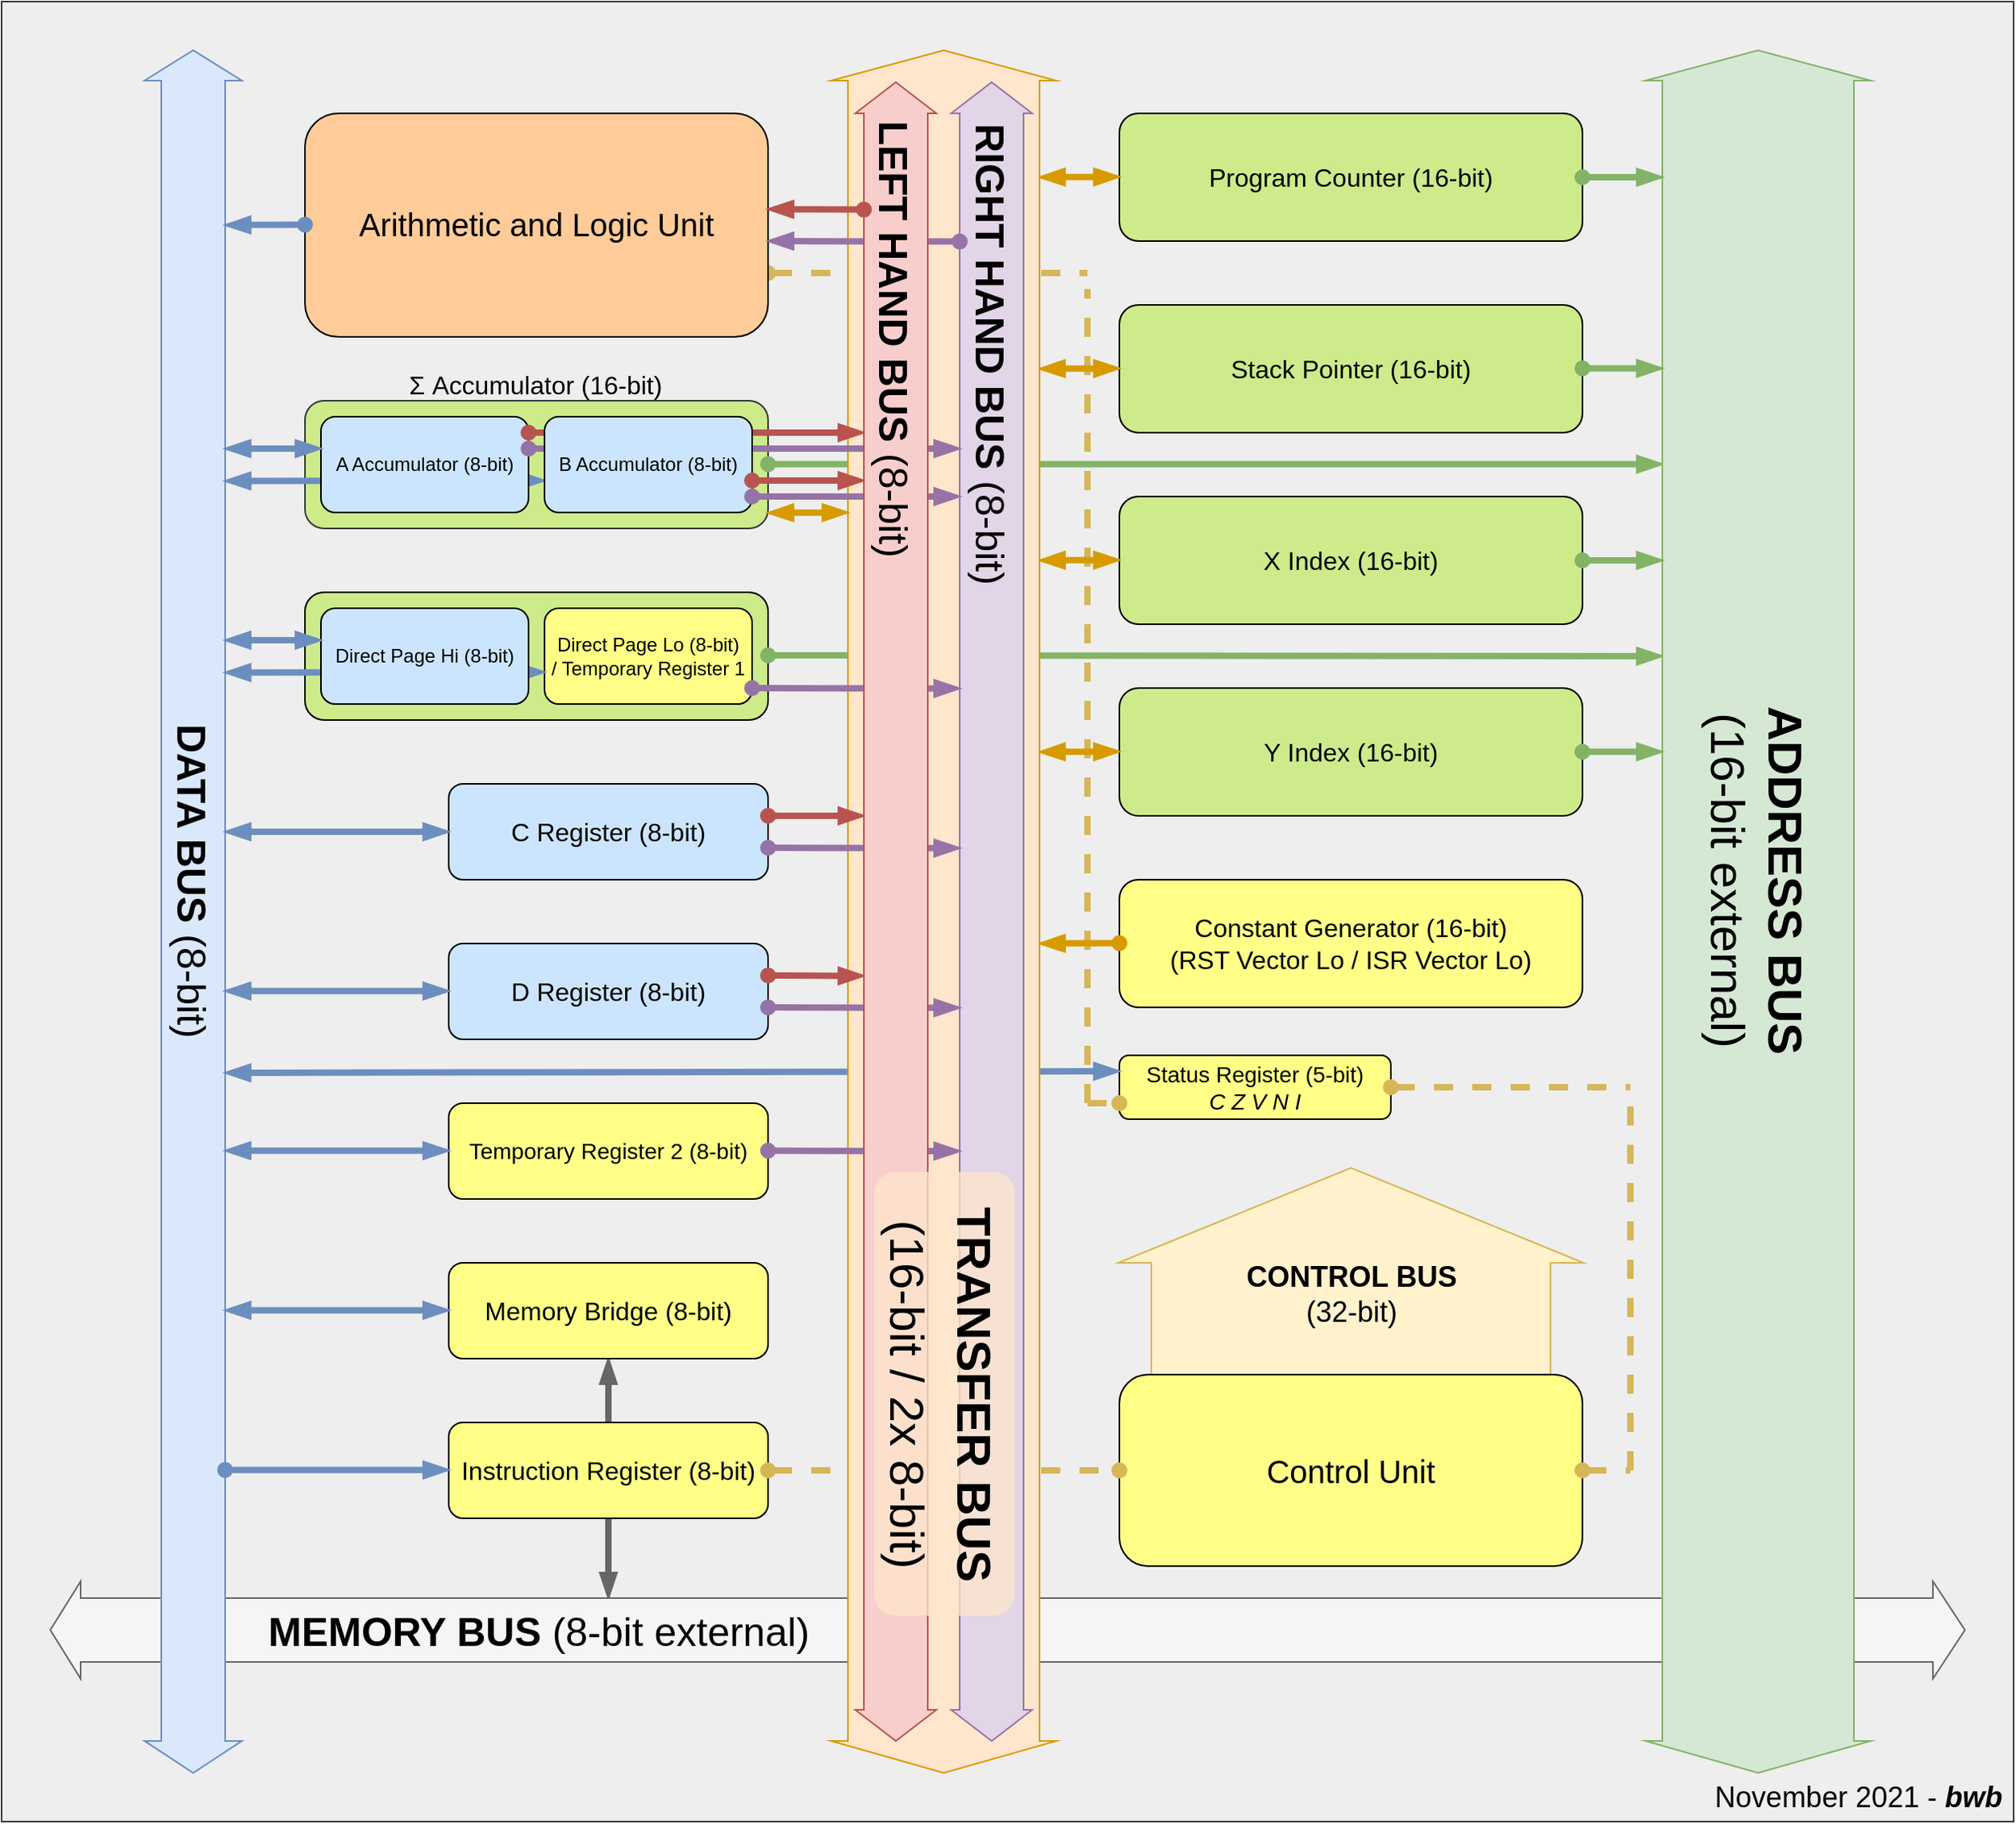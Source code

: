 <mxfile version="15.6.8" type="device"><diagram id="3xA0JzpZQKegS_Z6yGqN" name="Page-1"><mxGraphModel dx="788" dy="419" grid="1" gridSize="10" guides="1" tooltips="1" connect="1" arrows="1" fold="1" page="1" pageScale="1" pageWidth="850" pageHeight="1100" math="0" shadow="0"><root><mxCell id="0"/><mxCell id="1" parent="0"/><mxCell id="4fX0qxgM_e4yd1toY-z5-153" value="" style="rounded=0;whiteSpace=wrap;html=1;labelBackgroundColor=none;fontSize=20;strokeColor=#36393d;fillColor=#eeeeee;" vertex="1" parent="1"><mxGeometry width="1260" height="1140" as="geometry"/></mxCell><mxCell id="4fX0qxgM_e4yd1toY-z5-66" value="" style="shape=flexArrow;endArrow=classic;html=1;rounded=0;fontSize=25;fontColor=#000000;strokeColor=#d6b656;width=250;endSize=19.512;endWidth=40.465;fillColor=#fff2cc;" edge="1" parent="1"><mxGeometry x="700" y="800" width="50" height="50" as="geometry"><mxPoint x="845" y="860.5" as="sourcePoint"/><mxPoint x="845" y="730" as="targetPoint"/></mxGeometry></mxCell><mxCell id="4fX0qxgM_e4yd1toY-z5-68" value="&lt;div style=&quot;font-size: 18px;&quot;&gt;&lt;font style=&quot;font-size: 18px;&quot;&gt;&lt;b style=&quot;font-size: 18px;&quot;&gt;&lt;font style=&quot;font-size: 18px;&quot;&gt;CONTROL BUS&lt;/font&gt;&lt;/b&gt;&lt;/font&gt;&lt;/div&gt;&lt;div style=&quot;font-size: 18px;&quot;&gt;&lt;font style=&quot;font-size: 18px;&quot;&gt;(32-bit)&lt;br style=&quot;font-size: 18px;&quot;&gt;&lt;/font&gt;&lt;/div&gt;" style="edgeLabel;html=1;align=center;verticalAlign=middle;resizable=0;points=[];fontSize=18;fontColor=#000000;labelBackgroundColor=none;" vertex="1" connectable="0" parent="4fX0qxgM_e4yd1toY-z5-66"><mxGeometry relative="1" as="geometry"><mxPoint y="15" as="offset"/></mxGeometry></mxCell><mxCell id="4fX0qxgM_e4yd1toY-z5-42" value="&lt;font style=&quot;font-size: 20px&quot;&gt;Control Unit&lt;/font&gt;" style="rounded=1;whiteSpace=wrap;html=1;fillColor=#ffff88;strokeColor=#000000;" vertex="1" parent="1"><mxGeometry x="700" y="860" width="290" height="120" as="geometry"/></mxCell><mxCell id="4fX0qxgM_e4yd1toY-z5-121" value="" style="endArrow=blockThin;html=1;rounded=1;fontSize=25;fontColor=#000000;strokeColor=#666666;strokeWidth=4;jumpSize=7;endFill=1;startArrow=blockThin;startFill=1;fillColor=#f5f5f5;" edge="1" parent="1"><mxGeometry width="50" height="50" relative="1" as="geometry"><mxPoint x="380" y="850" as="sourcePoint"/><mxPoint x="380" y="1000" as="targetPoint"/></mxGeometry></mxCell><mxCell id="4fX0qxgM_e4yd1toY-z5-37" value="&lt;font style=&quot;font-size: 16px&quot;&gt;Instruction Register (8-bit)&lt;br&gt;&lt;/font&gt;" style="rounded=1;whiteSpace=wrap;html=1;fillColor=#ffff88;strokeColor=#000000;" vertex="1" parent="1"><mxGeometry x="280" y="890" width="200" height="60" as="geometry"/></mxCell><mxCell id="4fX0qxgM_e4yd1toY-z5-24" value="" style="rounded=1;whiteSpace=wrap;html=1;fillColor=#cdeb8b;strokeColor=#36393d;" vertex="1" parent="1"><mxGeometry x="190" y="250" width="290" height="80" as="geometry"/></mxCell><mxCell id="4fX0qxgM_e4yd1toY-z5-151" value="" style="endArrow=blockThin;html=1;rounded=1;fontSize=25;fontColor=#000000;strokeColor=#82b366;fillColor=#d5e8d4;endFill=1;strokeWidth=4;startArrow=oval;startFill=1;" edge="1" parent="1"><mxGeometry width="50" height="50" relative="1" as="geometry"><mxPoint x="480" y="289.71" as="sourcePoint"/><mxPoint x="1040" y="289.71" as="targetPoint"/></mxGeometry></mxCell><mxCell id="4fX0qxgM_e4yd1toY-z5-147" value="" style="endArrow=none;dashed=1;html=1;rounded=1;fontSize=25;fontColor=#000000;strokeColor=#d6b656;strokeWidth=4;jumpSize=7;fillColor=#fff2cc;startArrow=oval;startFill=1;" edge="1" parent="1"><mxGeometry width="50" height="50" relative="1" as="geometry"><mxPoint x="480" y="170" as="sourcePoint"/><mxPoint x="680" y="170" as="targetPoint"/></mxGeometry></mxCell><mxCell id="4fX0qxgM_e4yd1toY-z5-146" value="" style="endArrow=none;dashed=1;html=1;rounded=1;fontSize=25;fontColor=#000000;strokeColor=#d6b656;strokeWidth=4;jumpSize=7;fillColor=#fff2cc;" edge="1" parent="1"><mxGeometry width="50" height="50" relative="1" as="geometry"><mxPoint x="680" y="690" as="sourcePoint"/><mxPoint x="680" y="180" as="targetPoint"/></mxGeometry></mxCell><mxCell id="4fX0qxgM_e4yd1toY-z5-29" value="" style="rounded=1;whiteSpace=wrap;html=1;fillColor=#cdeb8b;strokeColor=#000000;" vertex="1" parent="1"><mxGeometry x="190" y="370" width="290" height="80" as="geometry"/></mxCell><mxCell id="4fX0qxgM_e4yd1toY-z5-129" value="" style="endArrow=oval;dashed=1;html=1;rounded=1;fontSize=25;fontColor=#000000;strokeColor=#d6b656;strokeWidth=4;jumpSize=7;fillColor=#fff2cc;startArrow=oval;startFill=1;endFill=1;" edge="1" parent="1"><mxGeometry width="50" height="50" relative="1" as="geometry"><mxPoint x="480" y="920" as="sourcePoint"/><mxPoint x="700" y="920" as="targetPoint"/></mxGeometry></mxCell><mxCell id="4fX0qxgM_e4yd1toY-z5-105" value="" style="endArrow=blockThin;html=1;rounded=1;fontSize=25;fontColor=#000000;strokeColor=#82b366;fillColor=#d5e8d4;endFill=1;strokeWidth=4;startArrow=oval;startFill=1;" edge="1" parent="1"><mxGeometry width="50" height="50" relative="1" as="geometry"><mxPoint x="480" y="409.5" as="sourcePoint"/><mxPoint x="1040" y="410" as="targetPoint"/></mxGeometry></mxCell><mxCell id="4fX0qxgM_e4yd1toY-z5-44" value="" style="shape=flexArrow;endArrow=classic;startArrow=classic;html=1;rounded=0;width=40;startSize=6.344;fillColor=#f5f5f5;strokeColor=#666666;" edge="1" parent="1"><mxGeometry width="100" height="100" relative="1" as="geometry"><mxPoint x="1230" y="1020" as="sourcePoint"/><mxPoint x="30" y="1020" as="targetPoint"/></mxGeometry></mxCell><mxCell id="4fX0qxgM_e4yd1toY-z5-65" value="&lt;b&gt;MEMORY BUS&lt;/b&gt; (8-bit external)" style="edgeLabel;html=1;align=center;verticalAlign=middle;resizable=0;points=[];fontSize=25;fontColor=#000000;labelBackgroundColor=none;" vertex="1" connectable="0" parent="4fX0qxgM_e4yd1toY-z5-44"><mxGeometry x="0.566" y="6" relative="1" as="geometry"><mxPoint x="45" y="-6" as="offset"/></mxGeometry></mxCell><mxCell id="4fX0qxgM_e4yd1toY-z5-10" value="Constant Generator (16-bit)&lt;br style=&quot;font-size: 16px;&quot;&gt;&lt;div style=&quot;font-size: 16px;&quot;&gt;&lt;font style=&quot;font-size: 16px;&quot;&gt;(RST Vector Lo / ISR Vector Lo)&lt;br style=&quot;font-size: 16px;&quot;&gt;&lt;/font&gt;&lt;/div&gt;" style="rounded=1;whiteSpace=wrap;html=1;fillColor=#ffff88;strokeColor=#000000;fontSize=16;" vertex="1" parent="1"><mxGeometry x="700" y="550" width="290" height="80" as="geometry"/></mxCell><mxCell id="4fX0qxgM_e4yd1toY-z5-12" value="" style="shape=flexArrow;endArrow=classic;startArrow=classic;html=1;rounded=0;width=120;startSize=6.344;fillColor=#d5e8d4;strokeColor=#82b366;" edge="1" parent="1"><mxGeometry width="100" height="100" relative="1" as="geometry"><mxPoint x="1100" y="1110" as="sourcePoint"/><mxPoint x="1100" y="30" as="targetPoint"/></mxGeometry></mxCell><mxCell id="4fX0qxgM_e4yd1toY-z5-61" value="&lt;div style=&quot;font-size: 30px&quot;&gt;&lt;font style=&quot;font-size: 30px&quot;&gt;&lt;span&gt;&lt;font style=&quot;font-size: 30px&quot;&gt;&lt;b&gt;ADDRESS BUS&lt;/b&gt;&lt;/font&gt;&lt;/span&gt;&lt;/font&gt;&lt;/div&gt;&lt;div style=&quot;font-size: 30px&quot;&gt;&lt;font style=&quot;font-size: 30px&quot;&gt;&lt;span&gt;&lt;font style=&quot;font-size: 30px&quot;&gt;(16-bit external)&lt;/font&gt;&lt;/span&gt;&lt;/font&gt;&lt;/div&gt;&lt;div style=&quot;font-size: 30px&quot;&gt;&lt;font style=&quot;font-size: 30px&quot;&gt;&lt;span&gt;&lt;/span&gt;&lt;/font&gt;&lt;/div&gt;" style="edgeLabel;html=1;align=center;verticalAlign=middle;resizable=0;points=[];fontSize=12;rotation=90;labelBackgroundColor=none;" vertex="1" connectable="0" parent="4fX0qxgM_e4yd1toY-z5-12"><mxGeometry x="0.234" relative="1" as="geometry"><mxPoint y="106" as="offset"/></mxGeometry></mxCell><mxCell id="4fX0qxgM_e4yd1toY-z5-34" value="&lt;font style=&quot;font-size: 16px&quot;&gt;C Register (8-bit)&lt;/font&gt;" style="rounded=1;whiteSpace=wrap;html=1;fillColor=#cce5ff;strokeColor=#000000;" vertex="1" parent="1"><mxGeometry x="280" y="490" width="200" height="60" as="geometry"/></mxCell><mxCell id="4fX0qxgM_e4yd1toY-z5-35" value="&lt;font style=&quot;font-size: 16px&quot;&gt;D Register (8-bit)&lt;/font&gt;" style="rounded=1;whiteSpace=wrap;html=1;fillColor=#cce5ff;strokeColor=#000000;" vertex="1" parent="1"><mxGeometry x="280" y="590" width="200" height="60" as="geometry"/></mxCell><mxCell id="4fX0qxgM_e4yd1toY-z5-36" value="&lt;font style=&quot;font-size: 14px;&quot;&gt;Temporary Register 2 (8-bit)&lt;/font&gt;" style="rounded=1;whiteSpace=wrap;html=1;fillColor=#ffff88;strokeColor=#000000;fontSize=14;" vertex="1" parent="1"><mxGeometry x="280" y="690" width="200" height="60" as="geometry"/></mxCell><mxCell id="4fX0qxgM_e4yd1toY-z5-38" value="&lt;font style=&quot;font-size: 16px&quot;&gt;Memory Bridge (8-bit)&lt;/font&gt;" style="rounded=1;whiteSpace=wrap;html=1;fillColor=#ffff88;strokeColor=#000000;" vertex="1" parent="1"><mxGeometry x="280" y="790" width="200" height="60" as="geometry"/></mxCell><mxCell id="4fX0qxgM_e4yd1toY-z5-39" value="&lt;font style=&quot;font-size: 20px&quot;&gt;Arithmetic and Logic Unit&lt;br&gt;&lt;/font&gt;" style="rounded=1;whiteSpace=wrap;html=1;fillColor=#ffcc99;strokeColor=#000000;fontSize=18;" vertex="1" parent="1"><mxGeometry x="190" y="70" width="290" height="140" as="geometry"/></mxCell><mxCell id="4fX0qxgM_e4yd1toY-z5-43" value="" style="shape=flexArrow;endArrow=classic;startArrow=classic;html=1;rounded=0;width=40;startSize=6.344;fillColor=#dae8fc;strokeColor=#6c8ebf;" edge="1" parent="1"><mxGeometry width="100" height="100" relative="1" as="geometry"><mxPoint x="120" y="1110" as="sourcePoint"/><mxPoint x="120" y="30" as="targetPoint"/></mxGeometry></mxCell><mxCell id="4fX0qxgM_e4yd1toY-z5-64" value="&lt;b&gt;DATA BUS&lt;/b&gt; (8-bit)" style="edgeLabel;html=1;align=center;verticalAlign=middle;resizable=0;points=[];fontSize=25;fontColor=#000000;labelBackgroundColor=none;rotation=90;" vertex="1" connectable="0" parent="4fX0qxgM_e4yd1toY-z5-43"><mxGeometry x="-0.13" relative="1" as="geometry"><mxPoint y="-90" as="offset"/></mxGeometry></mxCell><mxCell id="4fX0qxgM_e4yd1toY-z5-50" value="&lt;div style=&quot;font-size: 14px;&quot;&gt;Status Register (5-bit)&lt;/div&gt;&lt;div style=&quot;font-size: 14px;&quot;&gt;&lt;i style=&quot;font-size: 14px;&quot;&gt;C Z V N I&lt;/i&gt;&lt;br style=&quot;font-size: 14px;&quot;&gt;&lt;/div&gt;" style="rounded=1;whiteSpace=wrap;html=1;fillColor=#ffff88;strokeColor=#000000;fontSize=14;" vertex="1" parent="1"><mxGeometry x="700" y="660" width="170" height="40" as="geometry"/></mxCell><mxCell id="4fX0qxgM_e4yd1toY-z5-52" value="&lt;font style=&quot;font-size: 16px&quot;&gt;&lt;span&gt;Σ Accumulator (16-bit)&lt;br&gt;&lt;/span&gt;&lt;/font&gt;" style="text;html=1;strokeColor=none;fillColor=none;align=center;verticalAlign=middle;whiteSpace=wrap;rounded=0;fontSize=10;" vertex="1" parent="1"><mxGeometry x="250.31" y="230" width="169.37" height="20" as="geometry"/></mxCell><mxCell id="4fX0qxgM_e4yd1toY-z5-2" value="&lt;font style=&quot;font-size: 16px;&quot;&gt;Program Counter (16-bit)&lt;/font&gt;" style="rounded=1;whiteSpace=wrap;html=1;fillColor=#cdeb8b;strokeColor=#000000;fontSize=16;" vertex="1" parent="1"><mxGeometry x="700" y="70" width="290" height="80" as="geometry"/></mxCell><mxCell id="4fX0qxgM_e4yd1toY-z5-5" value="&lt;font style=&quot;font-size: 16px;&quot;&gt;Stack Pointer (16-bit)&lt;/font&gt;" style="rounded=1;whiteSpace=wrap;html=1;fillColor=#cdeb8b;strokeColor=#000000;fontSize=16;" vertex="1" parent="1"><mxGeometry x="700" y="190" width="290" height="80" as="geometry"/></mxCell><mxCell id="4fX0qxgM_e4yd1toY-z5-3" value="&lt;font style=&quot;font-size: 16px;&quot;&gt;X Index (16-bit)&lt;/font&gt;" style="rounded=1;whiteSpace=wrap;html=1;fillColor=#cdeb8b;strokeColor=#000000;fontSize=16;" vertex="1" parent="1"><mxGeometry x="700" y="310" width="290" height="80" as="geometry"/></mxCell><mxCell id="4fX0qxgM_e4yd1toY-z5-4" value="&lt;font style=&quot;font-size: 16px;&quot;&gt;Y Index (16-bit)&lt;/font&gt;" style="rounded=1;whiteSpace=wrap;html=1;fillColor=#cdeb8b;strokeColor=#000000;fontSize=16;" vertex="1" parent="1"><mxGeometry x="700" y="430" width="290" height="80" as="geometry"/></mxCell><mxCell id="4fX0qxgM_e4yd1toY-z5-112" value="" style="endArrow=blockThin;html=1;rounded=1;fontSize=25;fontColor=#000000;strokeColor=#6c8ebf;strokeWidth=4;jumpSize=7;endFill=1;startArrow=oval;startFill=1;fillColor=#dae8fc;" edge="1" parent="1"><mxGeometry width="50" height="50" relative="1" as="geometry"><mxPoint x="190" y="139.76" as="sourcePoint"/><mxPoint x="140" y="140" as="targetPoint"/></mxGeometry></mxCell><mxCell id="4fX0qxgM_e4yd1toY-z5-104" value="" style="endArrow=blockThin;html=1;rounded=1;fontSize=25;fontColor=#000000;strokeColor=#82b366;fillColor=#d5e8d4;endFill=1;strokeWidth=4;startArrow=oval;startFill=1;" edge="1" parent="1"><mxGeometry width="50" height="50" relative="1" as="geometry"><mxPoint x="990" y="469.86" as="sourcePoint"/><mxPoint x="1040" y="469.86" as="targetPoint"/></mxGeometry></mxCell><mxCell id="4fX0qxgM_e4yd1toY-z5-103" value="" style="endArrow=blockThin;html=1;rounded=1;fontSize=25;fontColor=#000000;strokeColor=#82b366;fillColor=#d5e8d4;endFill=1;strokeWidth=4;startArrow=oval;startFill=1;" edge="1" parent="1"><mxGeometry width="50" height="50" relative="1" as="geometry"><mxPoint x="990" y="350" as="sourcePoint"/><mxPoint x="1040" y="350" as="targetPoint"/></mxGeometry></mxCell><mxCell id="4fX0qxgM_e4yd1toY-z5-102" value="" style="endArrow=blockThin;html=1;rounded=1;fontSize=25;fontColor=#000000;strokeColor=#82b366;fillColor=#d5e8d4;endFill=1;strokeWidth=4;startArrow=oval;startFill=1;" edge="1" parent="1"><mxGeometry width="50" height="50" relative="1" as="geometry"><mxPoint x="990" y="229.72" as="sourcePoint"/><mxPoint x="1040" y="229.72" as="targetPoint"/></mxGeometry></mxCell><mxCell id="4fX0qxgM_e4yd1toY-z5-101" value="" style="endArrow=blockThin;html=1;rounded=1;fontSize=25;fontColor=#000000;strokeColor=#82b366;fillColor=#d5e8d4;endFill=1;strokeWidth=4;startArrow=oval;startFill=1;" edge="1" parent="1"><mxGeometry width="50" height="50" relative="1" as="geometry"><mxPoint x="990" y="110" as="sourcePoint"/><mxPoint x="1040" y="110" as="targetPoint"/></mxGeometry></mxCell><mxCell id="4fX0qxgM_e4yd1toY-z5-115" value="" style="endArrow=blockThin;html=1;rounded=1;fontSize=25;fontColor=#000000;strokeColor=#6c8ebf;strokeWidth=4;jumpSize=7;endFill=1;startArrow=blockThin;startFill=1;fillColor=#dae8fc;" edge="1" parent="1"><mxGeometry width="50" height="50" relative="1" as="geometry"><mxPoint x="340" y="300" as="sourcePoint"/><mxPoint x="140" y="300.24" as="targetPoint"/></mxGeometry></mxCell><mxCell id="4fX0qxgM_e4yd1toY-z5-25" value="&lt;font style=&quot;font-size: 12px&quot;&gt;A Accumulator (8-bit)&lt;/font&gt;" style="rounded=1;whiteSpace=wrap;html=1;fillColor=#cce5ff;strokeColor=#000000;" vertex="1" parent="1"><mxGeometry x="200" y="260" width="130" height="60" as="geometry"/></mxCell><mxCell id="4fX0qxgM_e4yd1toY-z5-114" value="" style="endArrow=blockThin;html=1;rounded=1;fontSize=25;fontColor=#000000;strokeColor=#6c8ebf;strokeWidth=4;jumpSize=7;endFill=1;startArrow=blockThin;startFill=1;fillColor=#dae8fc;" edge="1" parent="1"><mxGeometry width="50" height="50" relative="1" as="geometry"><mxPoint x="200" y="280" as="sourcePoint"/><mxPoint x="140" y="280" as="targetPoint"/></mxGeometry></mxCell><mxCell id="4fX0qxgM_e4yd1toY-z5-116" value="" style="endArrow=blockThin;html=1;rounded=1;fontSize=25;fontColor=#000000;strokeColor=#6c8ebf;strokeWidth=4;jumpSize=7;endFill=1;startArrow=blockThin;startFill=1;fillColor=#dae8fc;" edge="1" parent="1"><mxGeometry width="50" height="50" relative="1" as="geometry"><mxPoint x="280" y="520" as="sourcePoint"/><mxPoint x="140" y="520" as="targetPoint"/></mxGeometry></mxCell><mxCell id="4fX0qxgM_e4yd1toY-z5-117" value="" style="endArrow=blockThin;html=1;rounded=1;fontSize=25;fontColor=#000000;strokeColor=#6c8ebf;strokeWidth=4;jumpSize=7;endFill=1;startArrow=blockThin;startFill=1;fillColor=#dae8fc;" edge="1" parent="1"><mxGeometry width="50" height="50" relative="1" as="geometry"><mxPoint x="280" y="619.71" as="sourcePoint"/><mxPoint x="140" y="619.71" as="targetPoint"/></mxGeometry></mxCell><mxCell id="4fX0qxgM_e4yd1toY-z5-118" value="" style="endArrow=blockThin;html=1;rounded=1;fontSize=25;fontColor=#000000;strokeColor=#6c8ebf;strokeWidth=4;jumpSize=7;endFill=1;startArrow=blockThin;startFill=1;fillColor=#dae8fc;" edge="1" parent="1"><mxGeometry width="50" height="50" relative="1" as="geometry"><mxPoint x="280" y="719.71" as="sourcePoint"/><mxPoint x="140" y="719.71" as="targetPoint"/></mxGeometry></mxCell><mxCell id="4fX0qxgM_e4yd1toY-z5-119" value="" style="endArrow=blockThin;html=1;rounded=1;fontSize=25;fontColor=#000000;strokeColor=#6c8ebf;strokeWidth=4;jumpSize=7;endFill=1;startArrow=blockThin;startFill=1;fillColor=#dae8fc;" edge="1" parent="1"><mxGeometry width="50" height="50" relative="1" as="geometry"><mxPoint x="280" y="819.71" as="sourcePoint"/><mxPoint x="140" y="819.71" as="targetPoint"/></mxGeometry></mxCell><mxCell id="4fX0qxgM_e4yd1toY-z5-122" value="" style="endArrow=blockThin;html=1;rounded=1;fontSize=25;fontColor=#000000;strokeColor=#d79b00;strokeWidth=4;jumpSize=7;endFill=1;startArrow=oval;startFill=1;fillColor=#ffe6cc;" edge="1" parent="1"><mxGeometry width="50" height="50" relative="1" as="geometry"><mxPoint x="700" y="589.76" as="sourcePoint"/><mxPoint x="650" y="590" as="targetPoint"/></mxGeometry></mxCell><mxCell id="4fX0qxgM_e4yd1toY-z5-124" value="" style="endArrow=blockThin;html=1;rounded=1;fontSize=25;fontColor=#000000;strokeColor=#d79b00;strokeWidth=4;jumpSize=7;endFill=1;startArrow=blockThin;startFill=1;fillColor=#ffe6cc;" edge="1" parent="1"><mxGeometry width="50" height="50" relative="1" as="geometry"><mxPoint x="700" y="469.76" as="sourcePoint"/><mxPoint x="650" y="470" as="targetPoint"/></mxGeometry></mxCell><mxCell id="4fX0qxgM_e4yd1toY-z5-125" value="" style="endArrow=blockThin;html=1;rounded=1;fontSize=25;fontColor=#000000;strokeColor=#d79b00;strokeWidth=4;jumpSize=7;endFill=1;startArrow=blockThin;startFill=1;fillColor=#ffe6cc;" edge="1" parent="1"><mxGeometry width="50" height="50" relative="1" as="geometry"><mxPoint x="700" y="349.76" as="sourcePoint"/><mxPoint x="650" y="350" as="targetPoint"/></mxGeometry></mxCell><mxCell id="4fX0qxgM_e4yd1toY-z5-126" value="" style="endArrow=blockThin;html=1;rounded=1;fontSize=25;fontColor=#000000;strokeColor=#d79b00;strokeWidth=4;jumpSize=7;endFill=1;startArrow=blockThin;startFill=1;fillColor=#ffe6cc;" edge="1" parent="1"><mxGeometry width="50" height="50" relative="1" as="geometry"><mxPoint x="700" y="229.76" as="sourcePoint"/><mxPoint x="650" y="230" as="targetPoint"/></mxGeometry></mxCell><mxCell id="4fX0qxgM_e4yd1toY-z5-127" value="" style="endArrow=blockThin;html=1;rounded=1;fontSize=25;fontColor=#000000;strokeColor=#d79b00;strokeWidth=4;jumpSize=7;endFill=1;startArrow=blockThin;startFill=1;fillColor=#ffe6cc;" edge="1" parent="1"><mxGeometry width="50" height="50" relative="1" as="geometry"><mxPoint x="700" y="109.76" as="sourcePoint"/><mxPoint x="650" y="110" as="targetPoint"/></mxGeometry></mxCell><mxCell id="4fX0qxgM_e4yd1toY-z5-128" value="" style="endArrow=blockThin;html=1;rounded=1;fontSize=25;fontColor=#000000;strokeColor=#6c8ebf;strokeWidth=4;jumpSize=7;endFill=1;startArrow=blockThin;startFill=1;fillColor=#dae8fc;" edge="1" parent="1"><mxGeometry width="50" height="50" relative="1" as="geometry"><mxPoint x="700" y="670" as="sourcePoint"/><mxPoint x="140" y="671" as="targetPoint"/></mxGeometry></mxCell><mxCell id="4fX0qxgM_e4yd1toY-z5-15" value="" style="shape=flexArrow;endArrow=classic;startArrow=classic;html=1;rounded=0;width=120;startSize=6.344;fillColor=#ffe6cc;strokeColor=#d79b00;" edge="1" parent="1"><mxGeometry width="100" height="100" relative="1" as="geometry"><mxPoint x="590" y="1110" as="sourcePoint"/><mxPoint x="590" y="30" as="targetPoint"/></mxGeometry></mxCell><mxCell id="4fX0qxgM_e4yd1toY-z5-49" value="" style="shape=flexArrow;endArrow=classic;startArrow=classic;html=1;rounded=0;width=40;startSize=6.147;endWidth=9.674;endSize=6.147;startWidth=9.674;fillColor=#e1d5e7;strokeColor=#9673a6;" edge="1" parent="1"><mxGeometry width="100" height="100" relative="1" as="geometry"><mxPoint x="620" y="1090" as="sourcePoint"/><mxPoint x="620" y="50" as="targetPoint"/></mxGeometry></mxCell><mxCell id="4fX0qxgM_e4yd1toY-z5-100" value="&lt;b style=&quot;font-size: 25px;&quot;&gt;RIGHT HAND BUS&lt;/b&gt; (8-bit)" style="edgeLabel;html=1;align=center;verticalAlign=middle;resizable=0;points=[];fontSize=25;fontColor=#000000;rotation=90;labelBackgroundColor=none;" vertex="1" connectable="0" parent="4fX0qxgM_e4yd1toY-z5-49"><mxGeometry x="0.729" relative="1" as="geometry"><mxPoint y="29" as="offset"/></mxGeometry></mxCell><mxCell id="4fX0qxgM_e4yd1toY-z5-31" value="&lt;div&gt;&lt;font style=&quot;font-size: 12px&quot;&gt;Direct Page Lo (8-bit)&lt;/font&gt;&lt;/div&gt;&lt;font style=&quot;font-size: 12px&quot;&gt;/ Temporary Register 1&lt;/font&gt;" style="rounded=1;whiteSpace=wrap;html=1;fillColor=#ffff88;strokeColor=#000000;" vertex="1" parent="1"><mxGeometry x="340" y="380" width="130" height="60" as="geometry"/></mxCell><mxCell id="4fX0qxgM_e4yd1toY-z5-131" value="" style="endArrow=blockThin;html=1;rounded=1;fontSize=25;fontColor=#000000;strokeColor=#6c8ebf;strokeWidth=4;jumpSize=7;endFill=1;startArrow=blockThin;startFill=1;fillColor=#dae8fc;" edge="1" parent="1"><mxGeometry width="50" height="50" relative="1" as="geometry"><mxPoint x="340.0" y="420" as="sourcePoint"/><mxPoint x="140" y="420.24" as="targetPoint"/></mxGeometry></mxCell><mxCell id="4fX0qxgM_e4yd1toY-z5-30" value="&lt;font style=&quot;font-size: 12px&quot;&gt;Direct Page Hi (8-bit)&lt;/font&gt;" style="rounded=1;whiteSpace=wrap;html=1;fillColor=#cce5ff;strokeColor=#000000;" vertex="1" parent="1"><mxGeometry x="200" y="380" width="130" height="60" as="geometry"/></mxCell><mxCell id="4fX0qxgM_e4yd1toY-z5-133" value="" style="endArrow=blockThin;html=1;rounded=1;fontSize=25;fontColor=#000000;strokeColor=#9673a6;strokeWidth=4;jumpSize=7;fillColor=#e1d5e7;startArrow=oval;startFill=1;endFill=1;" edge="1" parent="1"><mxGeometry width="50" height="50" relative="1" as="geometry"><mxPoint x="600" y="150.29" as="sourcePoint"/><mxPoint x="480" y="150" as="targetPoint"/></mxGeometry></mxCell><mxCell id="4fX0qxgM_e4yd1toY-z5-134" value="" style="endArrow=oval;html=1;rounded=1;fontSize=25;fontColor=#000000;strokeColor=#9673a6;strokeWidth=4;jumpSize=7;fillColor=#e1d5e7;startArrow=blockThin;startFill=1;endFill=1;" edge="1" parent="1"><mxGeometry width="50" height="50" relative="1" as="geometry"><mxPoint x="600.0" y="530.29" as="sourcePoint"/><mxPoint x="480" y="530" as="targetPoint"/></mxGeometry></mxCell><mxCell id="4fX0qxgM_e4yd1toY-z5-135" value="" style="endArrow=oval;html=1;rounded=1;fontSize=25;fontColor=#000000;strokeColor=#9673a6;strokeWidth=4;jumpSize=7;fillColor=#e1d5e7;startArrow=blockThin;startFill=1;endFill=1;" edge="1" parent="1"><mxGeometry width="50" height="50" relative="1" as="geometry"><mxPoint x="600.0" y="630.29" as="sourcePoint"/><mxPoint x="480" y="630" as="targetPoint"/></mxGeometry></mxCell><mxCell id="4fX0qxgM_e4yd1toY-z5-136" value="" style="endArrow=oval;html=1;rounded=1;fontSize=25;fontColor=#000000;strokeColor=#9673a6;strokeWidth=4;jumpSize=7;fillColor=#e1d5e7;startArrow=blockThin;startFill=1;endFill=1;" edge="1" parent="1"><mxGeometry width="50" height="50" relative="1" as="geometry"><mxPoint x="600.0" y="720.05" as="sourcePoint"/><mxPoint x="480" y="719.76" as="targetPoint"/></mxGeometry></mxCell><mxCell id="4fX0qxgM_e4yd1toY-z5-138" value="" style="endArrow=oval;html=1;rounded=1;fontSize=25;fontColor=#000000;strokeColor=#9673a6;strokeWidth=4;jumpSize=7;fillColor=#e1d5e7;startArrow=blockThin;startFill=1;endFill=1;" edge="1" parent="1"><mxGeometry width="50" height="50" relative="1" as="geometry"><mxPoint x="600.0" y="430.29" as="sourcePoint"/><mxPoint x="470" y="430" as="targetPoint"/></mxGeometry></mxCell><mxCell id="4fX0qxgM_e4yd1toY-z5-141" value="" style="endArrow=oval;html=1;rounded=1;fontSize=25;fontColor=#000000;strokeColor=#9673a6;strokeWidth=4;jumpSize=7;fillColor=#e1d5e7;startArrow=blockThin;startFill=1;endFill=1;" edge="1" parent="1"><mxGeometry width="50" height="50" relative="1" as="geometry"><mxPoint x="600" y="280" as="sourcePoint"/><mxPoint x="330" y="280" as="targetPoint"/></mxGeometry></mxCell><mxCell id="4fX0qxgM_e4yd1toY-z5-145" value="" style="endArrow=oval;dashed=1;html=1;rounded=1;fontSize=25;fontColor=#000000;strokeColor=#d6b656;strokeWidth=4;jumpSize=7;fillColor=#fff2cc;endFill=1;" edge="1" parent="1"><mxGeometry width="50" height="50" relative="1" as="geometry"><mxPoint x="680" y="690" as="sourcePoint"/><mxPoint x="700" y="690" as="targetPoint"/></mxGeometry></mxCell><mxCell id="4fX0qxgM_e4yd1toY-z5-148" value="" style="endArrow=none;dashed=1;html=1;rounded=1;fontSize=25;fontColor=#000000;strokeColor=#d6b656;strokeWidth=4;jumpSize=7;fillColor=#fff2cc;jumpStyle=none;startArrow=oval;startFill=1;" edge="1" parent="1"><mxGeometry width="50" height="50" relative="1" as="geometry"><mxPoint x="870" y="680" as="sourcePoint"/><mxPoint x="1020" y="680" as="targetPoint"/></mxGeometry></mxCell><mxCell id="4fX0qxgM_e4yd1toY-z5-149" value="" style="endArrow=none;dashed=1;html=1;rounded=1;fontSize=25;fontColor=#000000;strokeColor=#d6b656;strokeWidth=4;jumpSize=7;fillColor=#fff2cc;" edge="1" parent="1"><mxGeometry width="50" height="50" relative="1" as="geometry"><mxPoint x="1020" y="920" as="sourcePoint"/><mxPoint x="1020" y="680" as="targetPoint"/></mxGeometry></mxCell><mxCell id="4fX0qxgM_e4yd1toY-z5-150" value="" style="endArrow=none;dashed=1;html=1;rounded=1;fontSize=25;fontColor=#000000;strokeColor=#d6b656;strokeWidth=4;jumpSize=7;fillColor=#fff2cc;startArrow=oval;startFill=1;endFill=0;" edge="1" parent="1"><mxGeometry width="50" height="50" relative="1" as="geometry"><mxPoint x="990" y="920" as="sourcePoint"/><mxPoint x="1020" y="920" as="targetPoint"/></mxGeometry></mxCell><mxCell id="4fX0qxgM_e4yd1toY-z5-143" value="" style="endArrow=blockThin;html=1;rounded=1;fontSize=25;fontColor=#000000;strokeColor=#d79b00;strokeWidth=4;jumpSize=7;endFill=1;startArrow=blockThin;startFill=1;fillColor=#ffe6cc;" edge="1" parent="1"><mxGeometry width="50" height="50" relative="1" as="geometry"><mxPoint x="530" y="320" as="sourcePoint"/><mxPoint x="480" y="320.24" as="targetPoint"/></mxGeometry></mxCell><mxCell id="4fX0qxgM_e4yd1toY-z5-120" value="" style="endArrow=oval;html=1;rounded=1;fontSize=25;fontColor=#000000;strokeColor=#6c8ebf;strokeWidth=4;jumpSize=7;endFill=1;startArrow=blockThin;startFill=1;fillColor=#dae8fc;" edge="1" parent="1"><mxGeometry width="50" height="50" relative="1" as="geometry"><mxPoint x="280" y="919.71" as="sourcePoint"/><mxPoint x="140" y="919.71" as="targetPoint"/></mxGeometry></mxCell><mxCell id="4fX0qxgM_e4yd1toY-z5-130" value="" style="endArrow=blockThin;html=1;rounded=1;fontSize=25;fontColor=#000000;strokeColor=#6c8ebf;strokeWidth=4;jumpSize=7;endFill=1;startArrow=blockThin;startFill=1;fillColor=#dae8fc;" edge="1" parent="1"><mxGeometry width="50" height="50" relative="1" as="geometry"><mxPoint x="200" y="400" as="sourcePoint"/><mxPoint x="140" y="400" as="targetPoint"/></mxGeometry></mxCell><mxCell id="4fX0qxgM_e4yd1toY-z5-137" value="" style="endArrow=oval;html=1;rounded=1;fontSize=25;fontColor=#000000;strokeColor=#b85450;strokeWidth=4;jumpSize=7;startArrow=blockThin;startFill=1;fillColor=#f8cecc;endFill=1;" edge="1" parent="1"><mxGeometry width="50" height="50" relative="1" as="geometry"><mxPoint x="540" y="610.29" as="sourcePoint"/><mxPoint x="480" y="610" as="targetPoint"/></mxGeometry></mxCell><mxCell id="4fX0qxgM_e4yd1toY-z5-144" value="" style="endArrow=oval;html=1;rounded=1;fontSize=25;fontColor=#000000;strokeColor=#b85450;strokeWidth=4;jumpSize=7;startArrow=blockThin;startFill=1;fillColor=#f8cecc;endFill=1;" edge="1" parent="1"><mxGeometry width="50" height="50" relative="1" as="geometry"><mxPoint x="540" y="510" as="sourcePoint"/><mxPoint x="480" y="510" as="targetPoint"/></mxGeometry></mxCell><mxCell id="4fX0qxgM_e4yd1toY-z5-142" value="" style="endArrow=oval;html=1;rounded=1;fontSize=25;fontColor=#000000;strokeColor=#b85450;strokeWidth=4;jumpSize=7;startArrow=blockThin;startFill=1;fillColor=#f8cecc;endFill=1;" edge="1" parent="1"><mxGeometry width="50" height="50" relative="1" as="geometry"><mxPoint x="540" y="270" as="sourcePoint"/><mxPoint x="330" y="270" as="targetPoint"/></mxGeometry></mxCell><mxCell id="4fX0qxgM_e4yd1toY-z5-26" value="&lt;font style=&quot;font-size: 12px&quot;&gt;B Accumulator (8-bit)&lt;/font&gt;" style="rounded=1;whiteSpace=wrap;html=1;fillColor=#cce5ff;strokeColor=#000000;" vertex="1" parent="1"><mxGeometry x="340" y="260" width="130" height="60" as="geometry"/></mxCell><mxCell id="4fX0qxgM_e4yd1toY-z5-140" value="" style="endArrow=oval;html=1;rounded=1;fontSize=25;fontColor=#000000;strokeColor=#b85450;strokeWidth=4;jumpSize=7;startArrow=blockThin;startFill=1;fillColor=#f8cecc;endFill=1;" edge="1" parent="1"><mxGeometry width="50" height="50" relative="1" as="geometry"><mxPoint x="540" y="300" as="sourcePoint"/><mxPoint x="470" y="300" as="targetPoint"/></mxGeometry></mxCell><mxCell id="4fX0qxgM_e4yd1toY-z5-139" value="" style="endArrow=oval;html=1;rounded=1;fontSize=25;fontColor=#000000;strokeColor=#9673a6;strokeWidth=4;jumpSize=7;fillColor=#e1d5e7;startArrow=blockThin;startFill=1;endFill=1;" edge="1" parent="1"><mxGeometry width="50" height="50" relative="1" as="geometry"><mxPoint x="600" y="310" as="sourcePoint"/><mxPoint x="470" y="310" as="targetPoint"/></mxGeometry></mxCell><mxCell id="4fX0qxgM_e4yd1toY-z5-47" value="" style="shape=flexArrow;endArrow=classic;startArrow=classic;html=1;rounded=0;width=40;startSize=6.147;endWidth=9.674;endSize=6.147;startWidth=9.674;fillColor=#f8cecc;strokeColor=#b85450;" edge="1" parent="1"><mxGeometry width="100" height="100" relative="1" as="geometry"><mxPoint x="560" y="1090" as="sourcePoint"/><mxPoint x="560" y="50" as="targetPoint"/></mxGeometry></mxCell><mxCell id="4fX0qxgM_e4yd1toY-z5-63" value="&lt;b&gt;LEFT HAND BUS&lt;/b&gt; (8-bit)" style="edgeLabel;html=1;align=center;verticalAlign=middle;resizable=0;points=[];fontSize=25;fontColor=#000000;rotation=90;labelBackgroundColor=none;" vertex="1" connectable="0" parent="4fX0qxgM_e4yd1toY-z5-47"><mxGeometry x="-0.322" y="-5" relative="1" as="geometry"><mxPoint x="-5" y="-527" as="offset"/></mxGeometry></mxCell><mxCell id="4fX0qxgM_e4yd1toY-z5-81" value="&lt;font style=&quot;font-size: 30px&quot;&gt;&lt;b&gt;TRANSFER BUS&lt;/b&gt; (16-bit / 2x 8-bit)&lt;/font&gt;" style="rounded=1;whiteSpace=wrap;html=1;labelBackgroundColor=none;fontSize=35;strokeColor=none;fillColor=#ffe6cc;rotation=90;opacity=75;" vertex="1" parent="1"><mxGeometry x="451.5" y="828" width="278" height="88" as="geometry"/></mxCell><mxCell id="4fX0qxgM_e4yd1toY-z5-132" value="" style="endArrow=blockThin;html=1;rounded=1;fontSize=25;fontColor=#000000;strokeColor=#b85450;strokeWidth=4;jumpSize=7;startArrow=oval;startFill=1;fillColor=#f8cecc;endFill=1;" edge="1" parent="1"><mxGeometry width="50" height="50" relative="1" as="geometry"><mxPoint x="540" y="130.29" as="sourcePoint"/><mxPoint x="480" y="130" as="targetPoint"/></mxGeometry></mxCell><mxCell id="4fX0qxgM_e4yd1toY-z5-157" value="November 2021 - &lt;i style=&quot;font-size: 18px;&quot;&gt;&lt;b style=&quot;font-size: 18px;&quot;&gt;bwb&lt;/b&gt;&lt;/i&gt;" style="text;html=1;strokeColor=none;fillColor=none;align=right;verticalAlign=middle;whiteSpace=wrap;rounded=0;labelBackgroundColor=none;fontSize=18;fontColor=#000000;" vertex="1" parent="1"><mxGeometry x="1065" y="1110" width="190" height="30" as="geometry"/></mxCell></root></mxGraphModel></diagram></mxfile>